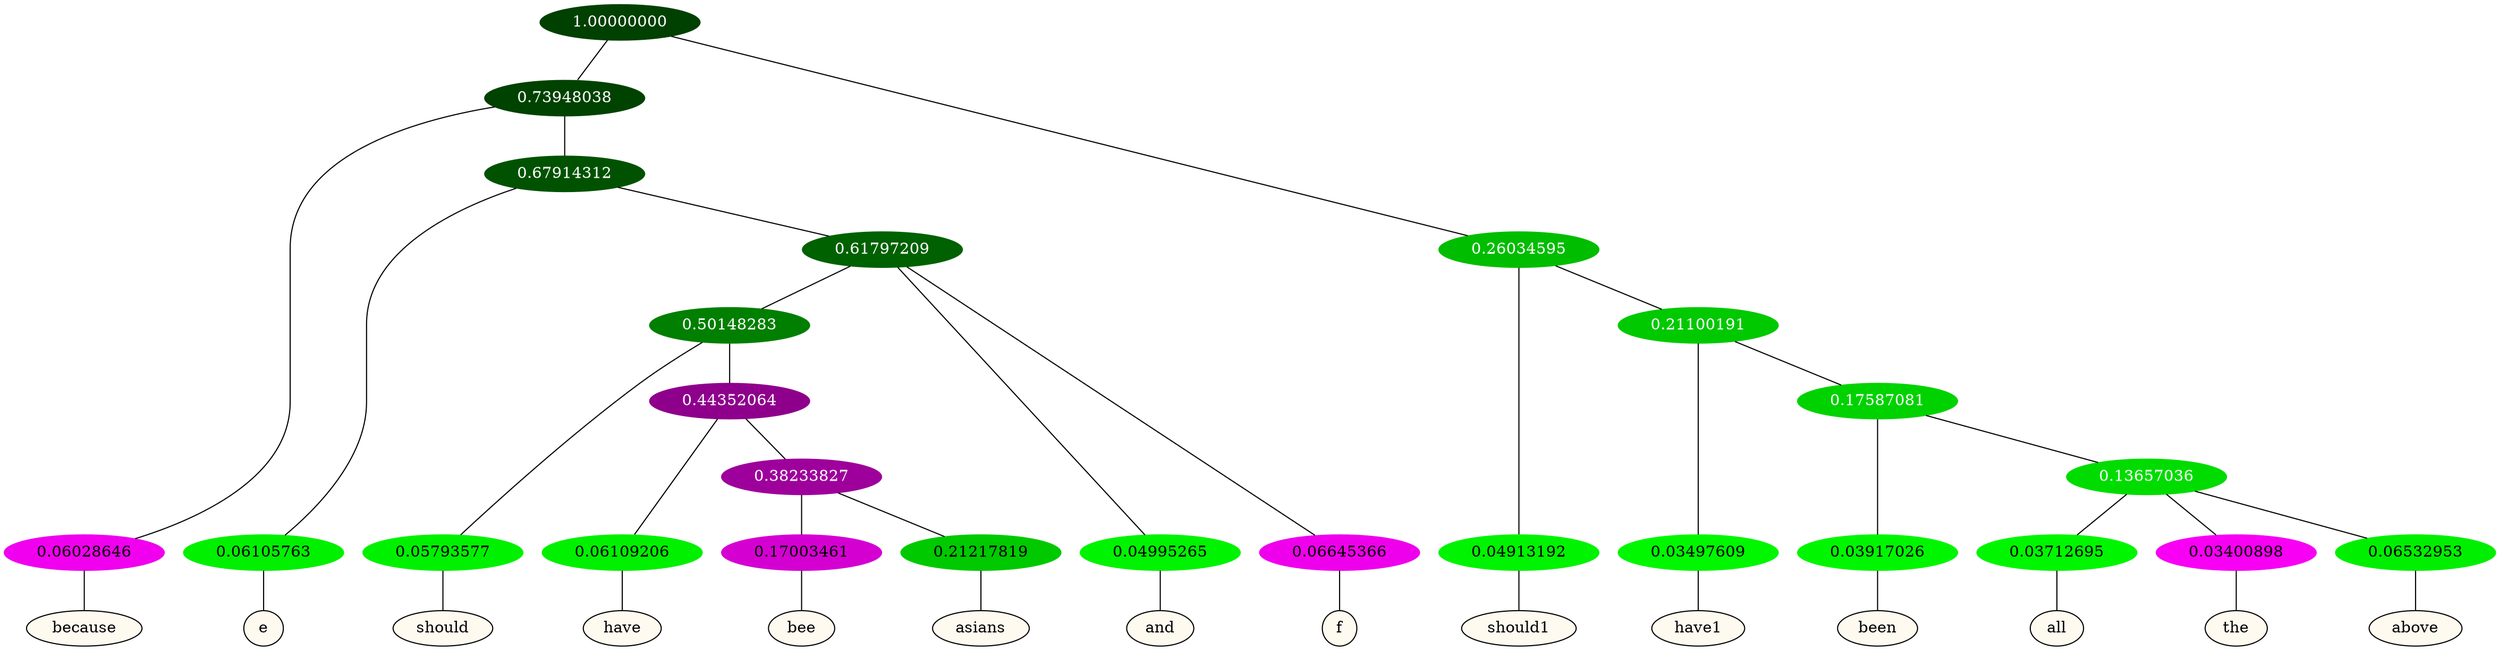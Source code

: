graph {
	node [format=png height=0.15 nodesep=0.001 ordering=out overlap=prism overlap_scaling=0.01 ranksep=0.001 ratio=0.2 style=filled width=0.15]
	{
		rank=same
		a_w_3 [label=because color=black fillcolor=floralwhite style="filled,solid"]
		a_w_7 [label=e color=black fillcolor=floralwhite style="filled,solid"]
		a_w_16 [label=should color=black fillcolor=floralwhite style="filled,solid"]
		a_w_21 [label=have color=black fillcolor=floralwhite style="filled,solid"]
		a_w_23 [label=bee color=black fillcolor=floralwhite style="filled,solid"]
		a_w_24 [label=asians color=black fillcolor=floralwhite style="filled,solid"]
		a_w_12 [label=and color=black fillcolor=floralwhite style="filled,solid"]
		a_w_13 [label=f color=black fillcolor=floralwhite style="filled,solid"]
		a_w_5 [label=should1 color=black fillcolor=floralwhite style="filled,solid"]
		a_w_9 [label=have1 color=black fillcolor=floralwhite style="filled,solid"]
		a_w_14 [label=been color=black fillcolor=floralwhite style="filled,solid"]
		a_w_18 [label=all color=black fillcolor=floralwhite style="filled,solid"]
		a_w_19 [label=the color=black fillcolor=floralwhite style="filled,solid"]
		a_w_20 [label=above color=black fillcolor=floralwhite style="filled,solid"]
	}
	a_n_3 -- a_w_3
	a_n_7 -- a_w_7
	a_n_16 -- a_w_16
	a_n_21 -- a_w_21
	a_n_23 -- a_w_23
	a_n_24 -- a_w_24
	a_n_12 -- a_w_12
	a_n_13 -- a_w_13
	a_n_5 -- a_w_5
	a_n_9 -- a_w_9
	a_n_14 -- a_w_14
	a_n_18 -- a_w_18
	a_n_19 -- a_w_19
	a_n_20 -- a_w_20
	{
		rank=same
		a_n_3 [label=0.06028646 color="0.835 1.000 0.940" fontcolor=black]
		a_n_7 [label=0.06105763 color="0.334 1.000 0.939" fontcolor=black]
		a_n_16 [label=0.05793577 color="0.334 1.000 0.942" fontcolor=black]
		a_n_21 [label=0.06109206 color="0.334 1.000 0.939" fontcolor=black]
		a_n_23 [label=0.17003461 color="0.835 1.000 0.830" fontcolor=black]
		a_n_24 [label=0.21217819 color="0.334 1.000 0.788" fontcolor=black]
		a_n_12 [label=0.04995265 color="0.334 1.000 0.950" fontcolor=black]
		a_n_13 [label=0.06645366 color="0.835 1.000 0.934" fontcolor=black]
		a_n_5 [label=0.04913192 color="0.334 1.000 0.951" fontcolor=black]
		a_n_9 [label=0.03497609 color="0.334 1.000 0.965" fontcolor=black]
		a_n_14 [label=0.03917026 color="0.334 1.000 0.961" fontcolor=black]
		a_n_18 [label=0.03712695 color="0.334 1.000 0.963" fontcolor=black]
		a_n_19 [label=0.03400898 color="0.835 1.000 0.966" fontcolor=black]
		a_n_20 [label=0.06532953 color="0.334 1.000 0.935" fontcolor=black]
	}
	a_n_0 [label=1.00000000 color="0.334 1.000 0.250" fontcolor=grey99]
	a_n_1 [label=0.73948038 color="0.334 1.000 0.261" fontcolor=grey99]
	a_n_0 -- a_n_1
	a_n_2 [label=0.26034595 color="0.334 1.000 0.740" fontcolor=grey99]
	a_n_0 -- a_n_2
	a_n_1 -- a_n_3
	a_n_4 [label=0.67914312 color="0.334 1.000 0.321" fontcolor=grey99]
	a_n_1 -- a_n_4
	a_n_2 -- a_n_5
	a_n_6 [label=0.21100191 color="0.334 1.000 0.789" fontcolor=grey99]
	a_n_2 -- a_n_6
	a_n_4 -- a_n_7
	a_n_8 [label=0.61797209 color="0.334 1.000 0.382" fontcolor=grey99]
	a_n_4 -- a_n_8
	a_n_6 -- a_n_9
	a_n_10 [label=0.17587081 color="0.334 1.000 0.824" fontcolor=grey99]
	a_n_6 -- a_n_10
	a_n_11 [label=0.50148283 color="0.334 1.000 0.499" fontcolor=grey99]
	a_n_8 -- a_n_11
	a_n_8 -- a_n_12
	a_n_8 -- a_n_13
	a_n_10 -- a_n_14
	a_n_15 [label=0.13657036 color="0.334 1.000 0.863" fontcolor=grey99]
	a_n_10 -- a_n_15
	a_n_11 -- a_n_16
	a_n_17 [label=0.44352064 color="0.835 1.000 0.556" fontcolor=grey99]
	a_n_11 -- a_n_17
	a_n_15 -- a_n_18
	a_n_15 -- a_n_19
	a_n_15 -- a_n_20
	a_n_17 -- a_n_21
	a_n_22 [label=0.38233827 color="0.835 1.000 0.618" fontcolor=grey99]
	a_n_17 -- a_n_22
	a_n_22 -- a_n_23
	a_n_22 -- a_n_24
}
